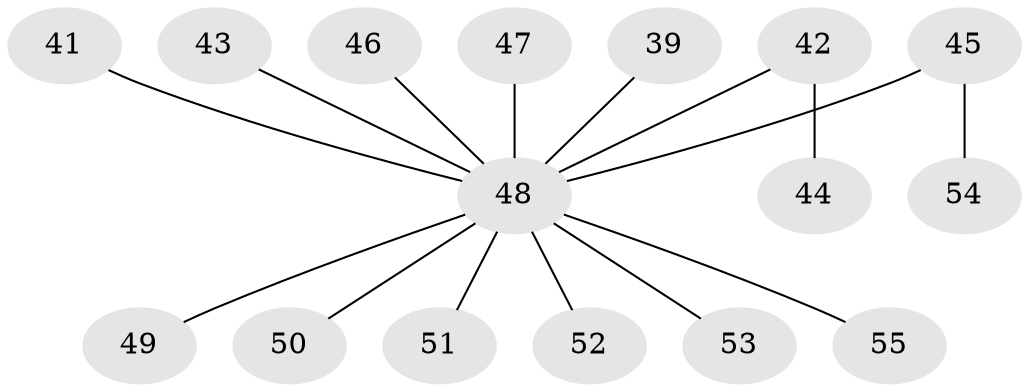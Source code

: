 // original degree distribution, {6: 0.01818181818181818, 5: 0.05454545454545454, 4: 0.01818181818181818, 2: 0.34545454545454546, 3: 0.12727272727272726, 1: 0.43636363636363634}
// Generated by graph-tools (version 1.1) at 2025/56/03/04/25 21:56:56]
// undirected, 16 vertices, 15 edges
graph export_dot {
graph [start="1"]
  node [color=gray90,style=filled];
  39;
  41;
  42;
  43;
  44;
  45;
  46;
  47;
  48 [super="+3+27+35+10+18+12+20+25+23+31+29+36+38+40"];
  49;
  50;
  51 [super="+34"];
  52;
  53;
  54;
  55;
  39 -- 48;
  41 -- 48;
  42 -- 44;
  42 -- 48;
  43 -- 48;
  45 -- 54;
  45 -- 48;
  46 -- 48;
  47 -- 48;
  48 -- 49;
  48 -- 52;
  48 -- 55;
  48 -- 53;
  48 -- 50;
  48 -- 51;
}
